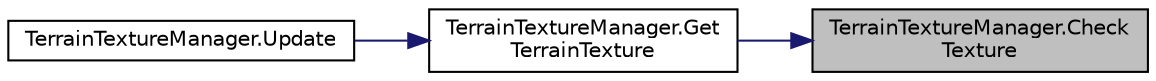 digraph "TerrainTextureManager.CheckTexture"
{
 // INTERACTIVE_SVG=YES
 // LATEX_PDF_SIZE
  edge [fontname="Helvetica",fontsize="10",labelfontname="Helvetica",labelfontsize="10"];
  node [fontname="Helvetica",fontsize="10",shape=record];
  rankdir="RL";
  Node1 [label="TerrainTextureManager.Check\lTexture",height=0.2,width=0.4,color="black", fillcolor="grey75", style="filled", fontcolor="black",tooltip=" "];
  Node1 -> Node2 [dir="back",color="midnightblue",fontsize="10",style="solid",fontname="Helvetica"];
  Node2 [label="TerrainTextureManager.Get\lTerrainTexture",height=0.2,width=0.4,color="black", fillcolor="white", style="filled",URL="$class_terrain_texture_manager.html#ae1d01d988c7dcdf4836d2e5281297f1d",tooltip=" "];
  Node2 -> Node3 [dir="back",color="midnightblue",fontsize="10",style="solid",fontname="Helvetica"];
  Node3 [label="TerrainTextureManager.Update",height=0.2,width=0.4,color="black", fillcolor="white", style="filled",URL="$class_terrain_texture_manager.html#aa431d6176ab67e372c01854d12d39787",tooltip=" "];
}
